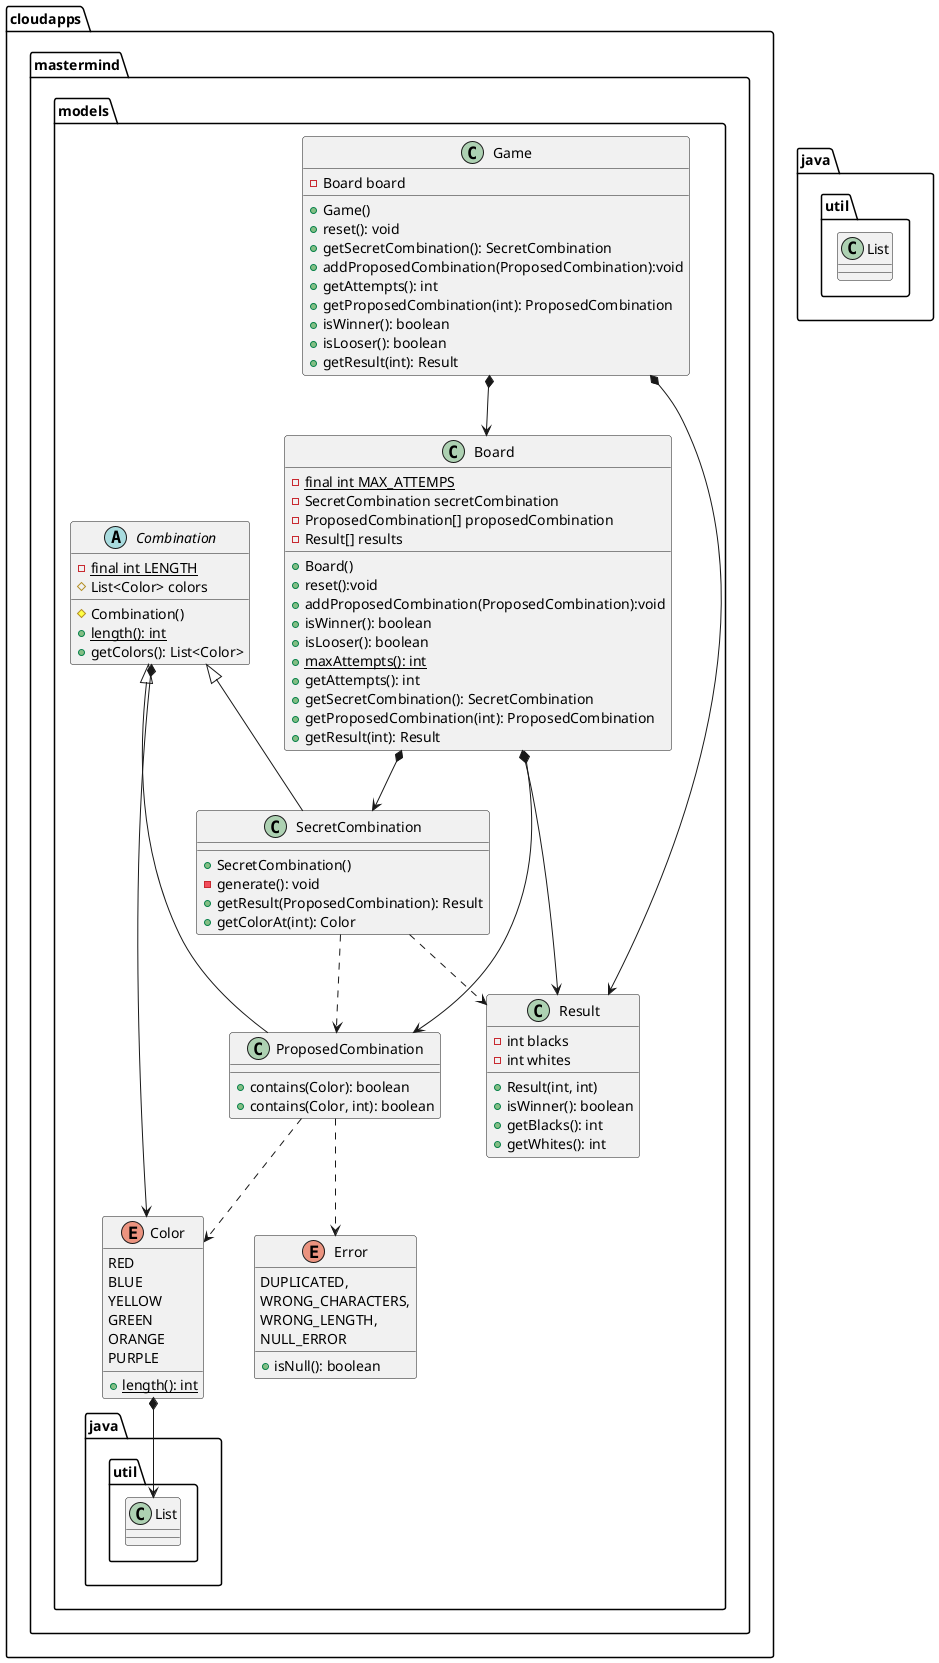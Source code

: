 @startuml Package **cloudapps.mastermind.models**

package "cloudapps.mastermind.models" {

  class Game {
    -Board board
    +Game()
    +reset(): void
    +getSecretCombination(): SecretCombination
    +addProposedCombination(ProposedCombination):void
    +getAttempts(): int
    +getProposedCombination(int): ProposedCombination
    +isWinner(): boolean
    +isLooser(): boolean
    +getResult(int): Result
  }
  
  class Board {
    -{static} final int MAX_ATTEMPS
    -SecretCombination secretCombination
    -ProposedCombination[] proposedCombination
    -Result[] results
    +Board()
    +reset():void
    +addProposedCombination(ProposedCombination):void
    +isWinner(): boolean
    +isLooser(): boolean
    +{static}maxAttempts(): int
    +getAttempts(): int
    +getSecretCombination(): SecretCombination
    +getProposedCombination(int): ProposedCombination
    +getResult(int): Result 
  }
  
  abstract class Combination {
    -{static} final int LENGTH
    #List<Color> colors
    #Combination()
    +{static}length(): int 
    +getColors(): List<Color>
  }
  
  class SecretCombination {
    +SecretCombination()
    -generate(): void
    +getResult(ProposedCombination): Result
    +getColorAt(int): Color
  }
  
  class ProposedCombination {
    +contains(Color): boolean
    +contains(Color, int): boolean
  }
  
  enum Color {
    RED
    BLUE
    YELLOW
    GREEN
    ORANGE
    PURPLE
    +{static} length(): int
  }
  
  enum Error {
    DUPLICATED,
	  WRONG_CHARACTERS,
	  WRONG_LENGTH,
	  NULL_ERROR
    +isNull(): boolean
  }
  
  class Result {
    -int blacks
    -int whites
    +Result(int, int)
    +isWinner(): boolean
    +getBlacks(): int
    +getWhites(): int
  }
  
  Game *--> Board
  Board *--> SecretCombination
  Board *--> ProposedCombination
  Color *-->  java.util.List
  Board *--> Result
  Game *--> Result
  
  Combination <|-- SecretCombination
  Combination <|-- ProposedCombination
  Combination *--> Color
  
  SecretCombination ..> Result
  SecretCombination ..> ProposedCombination
  
  ProposedCombination ..> Error
  ProposedCombination ..> Color
  
}

package "java.util" {
  
  class List {}


@enduml
